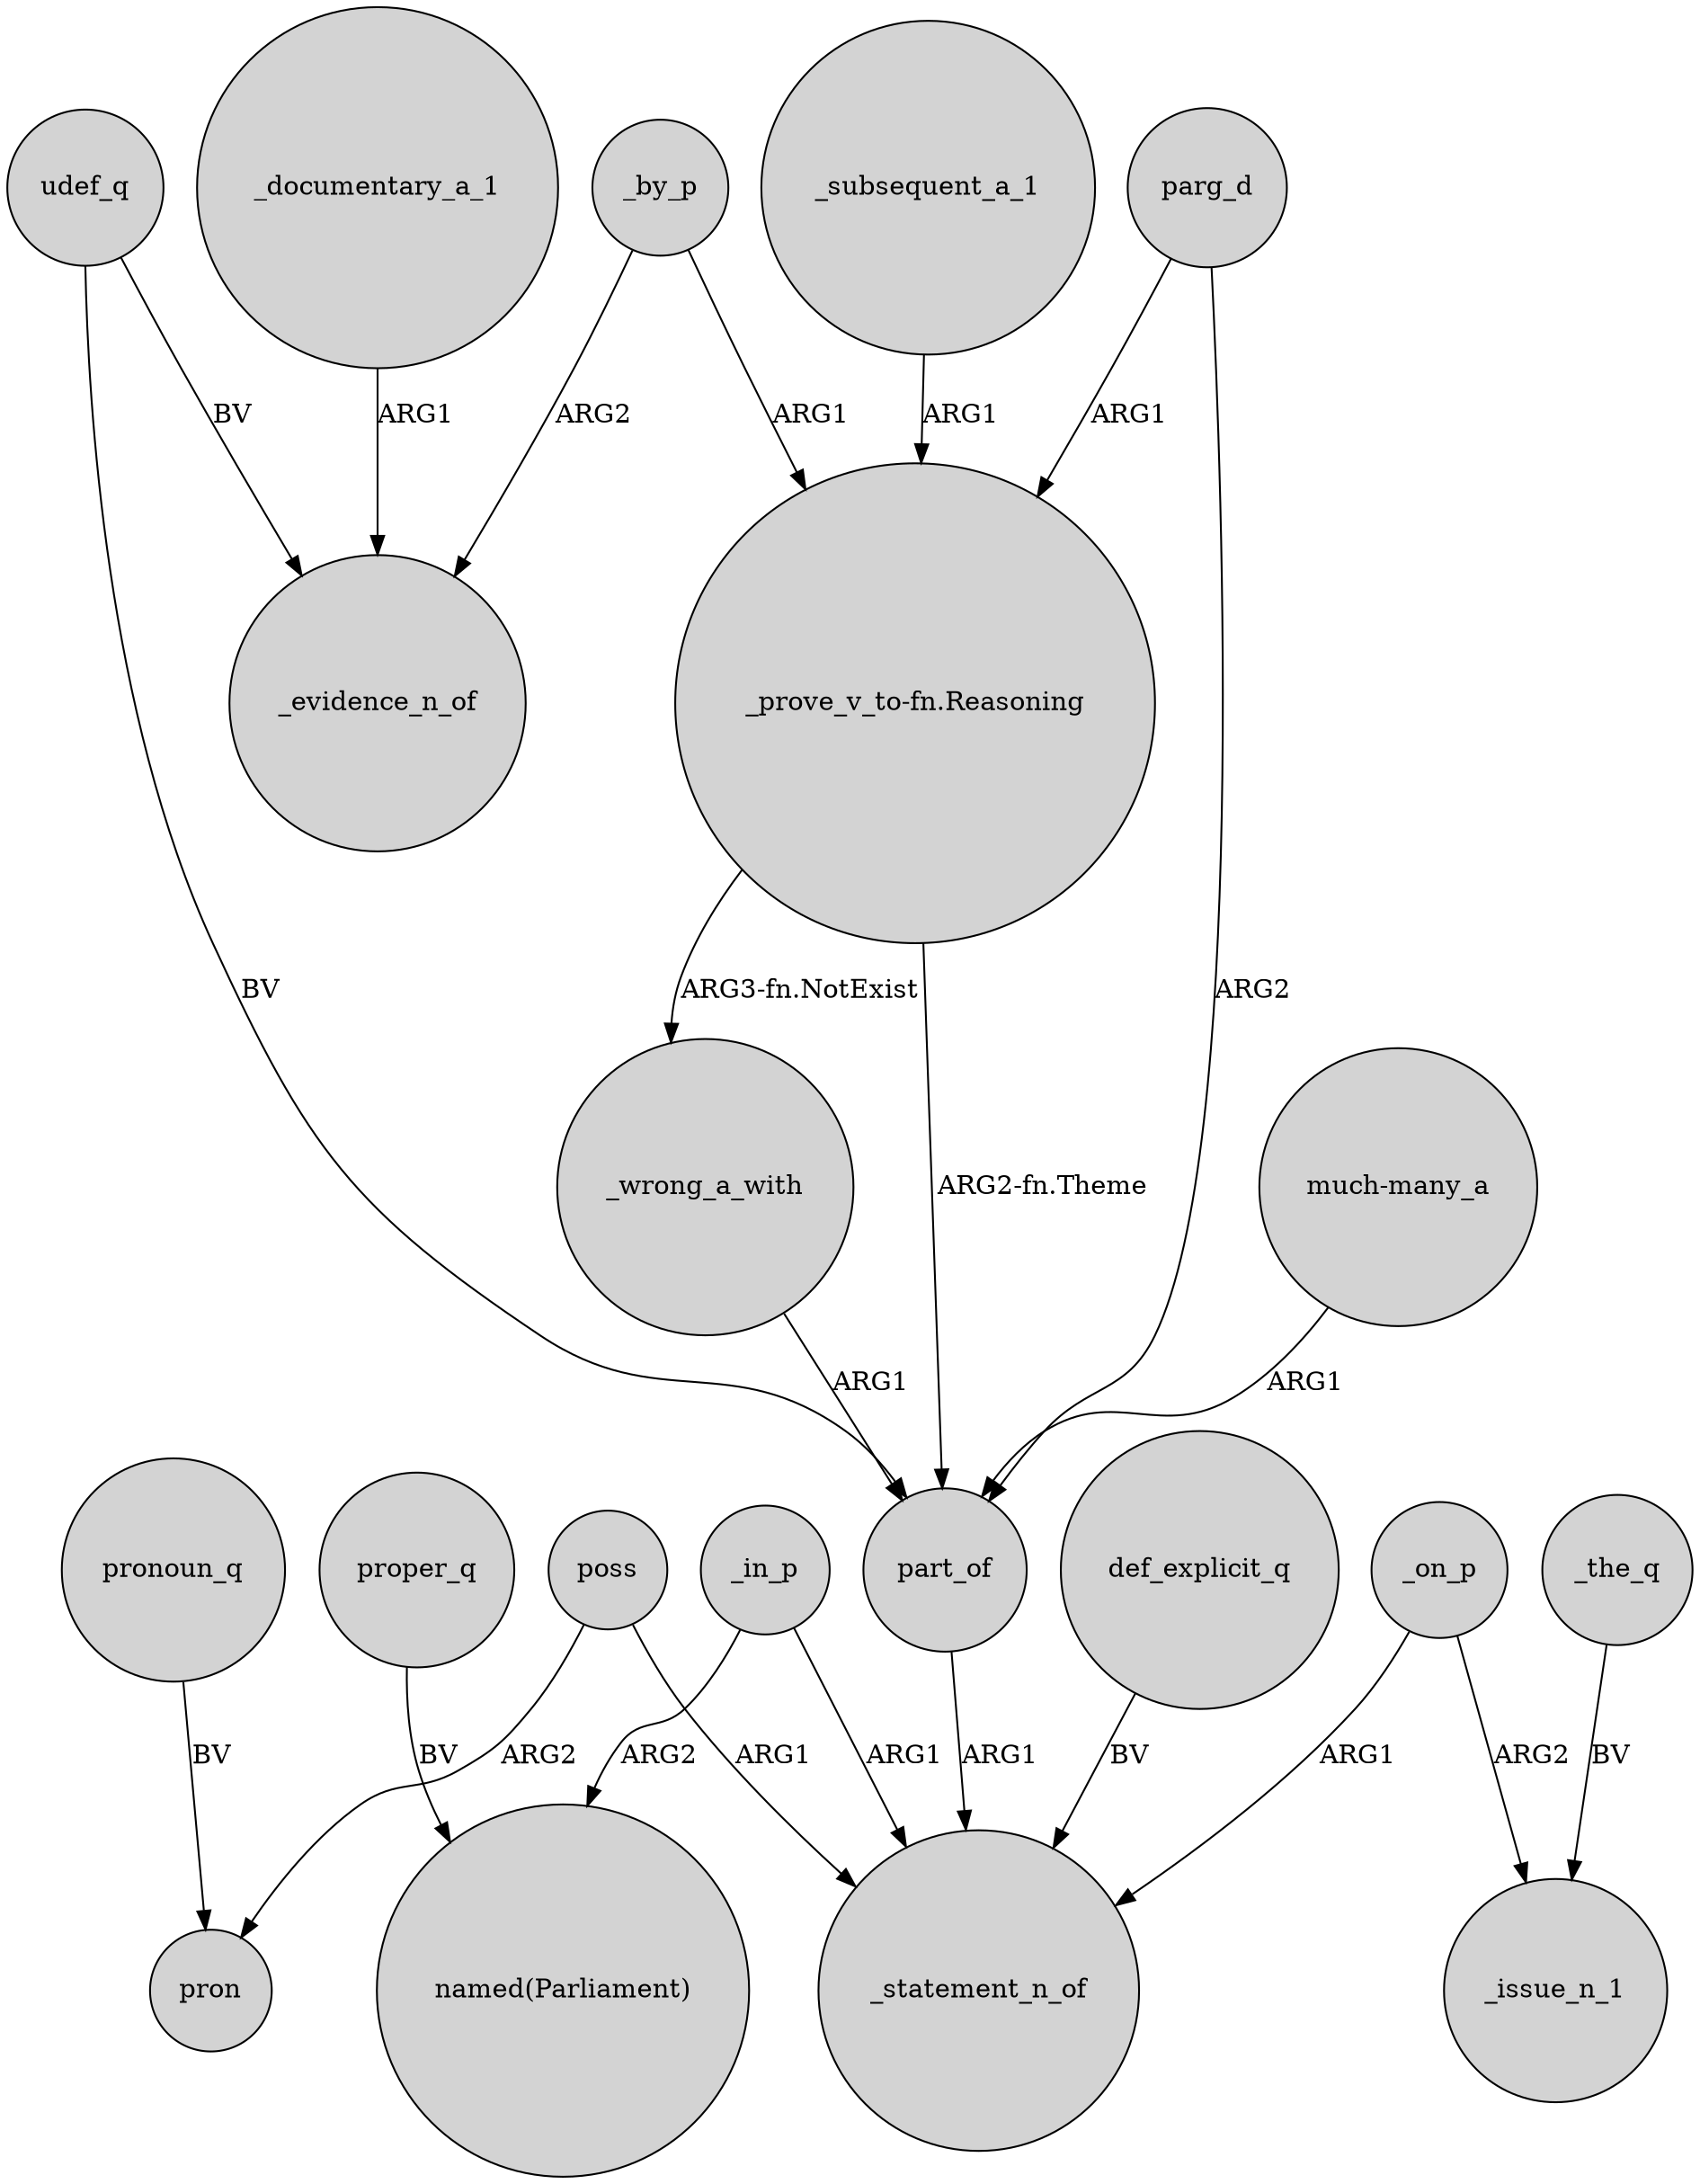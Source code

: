 digraph {
	node [shape=circle style=filled]
	_wrong_a_with -> part_of [label=ARG1]
	"_prove_v_to-fn.Reasoning" -> _wrong_a_with [label="ARG3-fn.NotExist"]
	udef_q -> part_of [label=BV]
	poss -> pron [label=ARG2]
	"_prove_v_to-fn.Reasoning" -> part_of [label="ARG2-fn.Theme"]
	_documentary_a_1 -> _evidence_n_of [label=ARG1]
	_in_p -> _statement_n_of [label=ARG1]
	_by_p -> _evidence_n_of [label=ARG2]
	"much-many_a" -> part_of [label=ARG1]
	parg_d -> "_prove_v_to-fn.Reasoning" [label=ARG1]
	udef_q -> _evidence_n_of [label=BV]
	poss -> _statement_n_of [label=ARG1]
	_the_q -> _issue_n_1 [label=BV]
	pronoun_q -> pron [label=BV]
	_on_p -> _issue_n_1 [label=ARG2]
	_in_p -> "named(Parliament)" [label=ARG2]
	proper_q -> "named(Parliament)" [label=BV]
	_subsequent_a_1 -> "_prove_v_to-fn.Reasoning" [label=ARG1]
	part_of -> _statement_n_of [label=ARG1]
	parg_d -> part_of [label=ARG2]
	def_explicit_q -> _statement_n_of [label=BV]
	_on_p -> _statement_n_of [label=ARG1]
	_by_p -> "_prove_v_to-fn.Reasoning" [label=ARG1]
}
